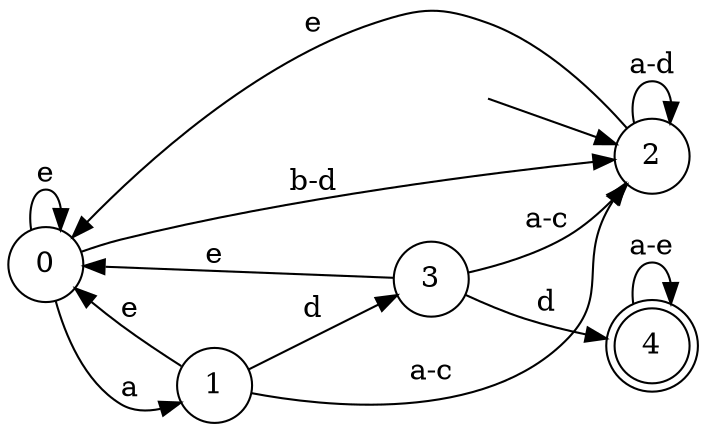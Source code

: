 digraph Automaton {
  rankdir = LR;
node [shape=circle];
  0 -> 2 [label="b-d"];
  0 -> 1 [label="a"];
  0 -> 0 [label="e"];
node [shape=circle];
  1 -> 3 [label="d"];
  1 -> 0 [label="e"];
  1 -> 2 [label="a-c"];
node [shape=circle];
  initial [shape=plaintext,label=""];
  initial -> 2
  2 -> 0 [label="e"];
  2 -> 2 [label="a-d"];
node [shape=circle];
  3 -> 4 [label="d"];
  3 -> 0 [label="e"];
  3 -> 2 [label="a-c"];
4 [shape=doublecircle]; 
  4 -> 4 [label="a-e"];
}

